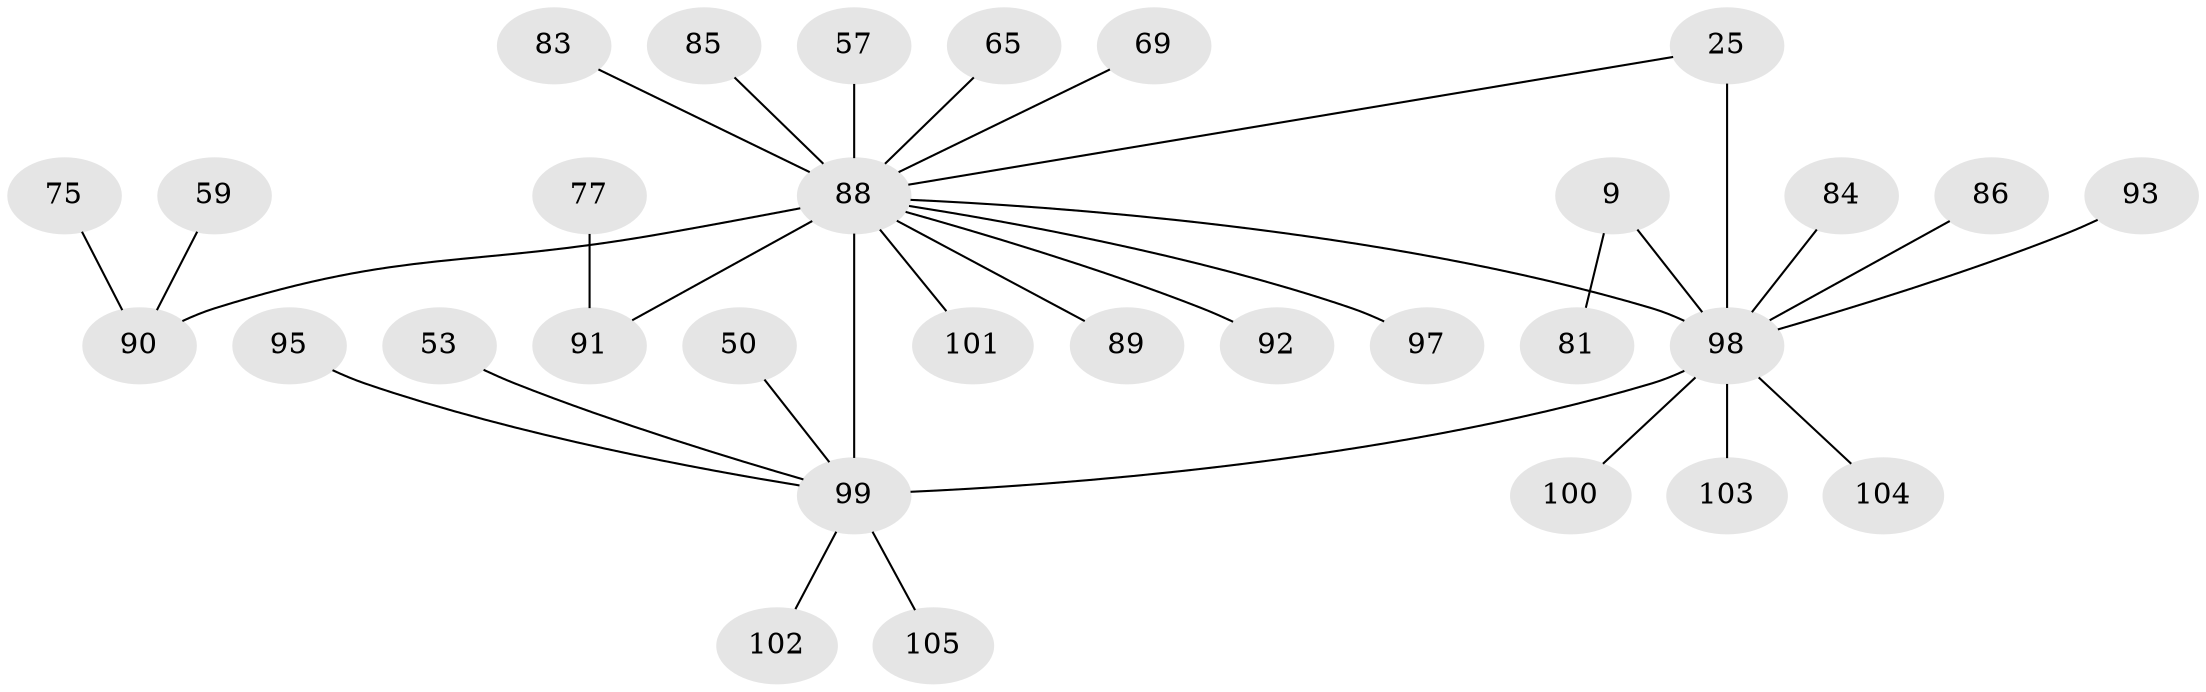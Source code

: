 // original degree distribution, {4: 0.0380952380952381, 11: 0.009523809523809525, 10: 0.02857142857142857, 5: 0.047619047619047616, 8: 0.047619047619047616, 13: 0.009523809523809525, 6: 0.02857142857142857, 9: 0.02857142857142857, 12: 0.009523809523809525, 7: 0.01904761904761905, 1: 0.5142857142857142, 2: 0.18095238095238095, 3: 0.0380952380952381}
// Generated by graph-tools (version 1.1) at 2025/58/03/04/25 21:58:30]
// undirected, 31 vertices, 32 edges
graph export_dot {
graph [start="1"]
  node [color=gray90,style=filled];
  9 [super="+7"];
  25 [super="+21"];
  50;
  53 [super="+40"];
  57;
  59;
  65;
  69;
  75 [super="+45"];
  77;
  81 [super="+64"];
  83;
  84 [super="+44"];
  85;
  86;
  88 [super="+5+52+62+71+51+29+46+47+56"];
  89;
  90 [super="+19+27"];
  91 [super="+13"];
  92 [super="+82"];
  93;
  95;
  97;
  98 [super="+24+96+26+31+35+43+54+61+67+68+72+76+78+80"];
  99 [super="+94+48+73+4+30"];
  100;
  101;
  102;
  103;
  104 [super="+66"];
  105;
  9 -- 81;
  9 -- 98 [weight=7];
  25 -- 98 [weight=6];
  25 -- 88;
  50 -- 99;
  53 -- 99;
  57 -- 88;
  59 -- 90;
  65 -- 88;
  69 -- 88;
  75 -- 90;
  77 -- 91;
  83 -- 88;
  84 -- 98;
  85 -- 88;
  86 -- 98;
  88 -- 98 [weight=8];
  88 -- 99 [weight=13];
  88 -- 90 [weight=7];
  88 -- 89;
  88 -- 92;
  88 -- 97;
  88 -- 101;
  88 -- 91 [weight=6];
  93 -- 98;
  95 -- 99;
  98 -- 104;
  98 -- 99 [weight=4];
  98 -- 100;
  98 -- 103;
  99 -- 102;
  99 -- 105;
}
